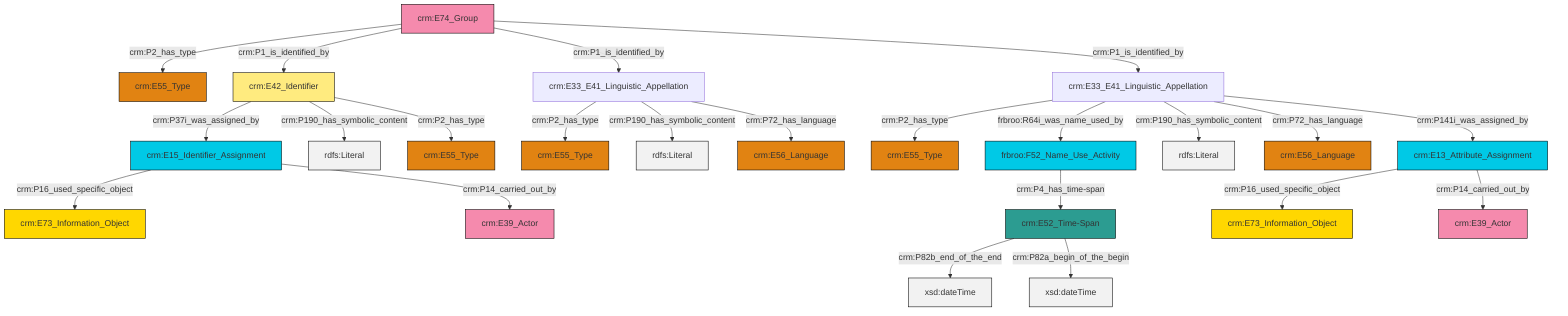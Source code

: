 graph TD
classDef Literal fill:#f2f2f2,stroke:#000000;
classDef CRM_Entity fill:#FFFFFF,stroke:#000000;
classDef Temporal_Entity fill:#00C9E6, stroke:#000000;
classDef Type fill:#E18312, stroke:#000000;
classDef Time-Span fill:#2C9C91, stroke:#000000;
classDef Appellation fill:#FFEB7F, stroke:#000000;
classDef Place fill:#008836, stroke:#000000;
classDef Persistent_Item fill:#B266B2, stroke:#000000;
classDef Conceptual_Object fill:#FFD700, stroke:#000000;
classDef Physical_Thing fill:#D2B48C, stroke:#000000;
classDef Actor fill:#f58aad, stroke:#000000;
classDef PC_Classes fill:#4ce600, stroke:#000000;
classDef Multi fill:#cccccc,stroke:#000000;

0["crm:E74_Group"]:::Actor -->|crm:P2_has_type| 1["crm:E55_Type"]:::Type
3["crm:E15_Identifier_Assignment"]:::Temporal_Entity -->|crm:P16_used_specific_object| 4["crm:E73_Information_Object"]:::Conceptual_Object
8["crm:E42_Identifier"]:::Appellation -->|crm:P37i_was_assigned_by| 3["crm:E15_Identifier_Assignment"]:::Temporal_Entity
9["crm:E52_Time-Span"]:::Time-Span -->|crm:P82b_end_of_the_end| 10[xsd:dateTime]:::Literal
11["crm:E13_Attribute_Assignment"]:::Temporal_Entity -->|crm:P16_used_specific_object| 12["crm:E73_Information_Object"]:::Conceptual_Object
3["crm:E15_Identifier_Assignment"]:::Temporal_Entity -->|crm:P14_carried_out_by| 13["crm:E39_Actor"]:::Actor
14["crm:E33_E41_Linguistic_Appellation"]:::Default -->|crm:P2_has_type| 15["crm:E55_Type"]:::Type
5["crm:E33_E41_Linguistic_Appellation"]:::Default -->|crm:P2_has_type| 16["crm:E55_Type"]:::Type
8["crm:E42_Identifier"]:::Appellation -->|crm:P190_has_symbolic_content| 17[rdfs:Literal]:::Literal
0["crm:E74_Group"]:::Actor -->|crm:P1_is_identified_by| 8["crm:E42_Identifier"]:::Appellation
14["crm:E33_E41_Linguistic_Appellation"]:::Default -->|crm:P190_has_symbolic_content| 20[rdfs:Literal]:::Literal
0["crm:E74_Group"]:::Actor -->|crm:P1_is_identified_by| 14["crm:E33_E41_Linguistic_Appellation"]:::Default
5["crm:E33_E41_Linguistic_Appellation"]:::Default -->|frbroo:R64i_was_name_used_by| 23["frbroo:F52_Name_Use_Activity"]:::Temporal_Entity
14["crm:E33_E41_Linguistic_Appellation"]:::Default -->|crm:P72_has_language| 24["crm:E56_Language"]:::Type
9["crm:E52_Time-Span"]:::Time-Span -->|crm:P82a_begin_of_the_begin| 26[xsd:dateTime]:::Literal
5["crm:E33_E41_Linguistic_Appellation"]:::Default -->|crm:P190_has_symbolic_content| 30[rdfs:Literal]:::Literal
8["crm:E42_Identifier"]:::Appellation -->|crm:P2_has_type| 21["crm:E55_Type"]:::Type
23["frbroo:F52_Name_Use_Activity"]:::Temporal_Entity -->|crm:P4_has_time-span| 9["crm:E52_Time-Span"]:::Time-Span
5["crm:E33_E41_Linguistic_Appellation"]:::Default -->|crm:P72_has_language| 36["crm:E56_Language"]:::Type
11["crm:E13_Attribute_Assignment"]:::Temporal_Entity -->|crm:P14_carried_out_by| 18["crm:E39_Actor"]:::Actor
0["crm:E74_Group"]:::Actor -->|crm:P1_is_identified_by| 5["crm:E33_E41_Linguistic_Appellation"]:::Default
5["crm:E33_E41_Linguistic_Appellation"]:::Default -->|crm:P141i_was_assigned_by| 11["crm:E13_Attribute_Assignment"]:::Temporal_Entity